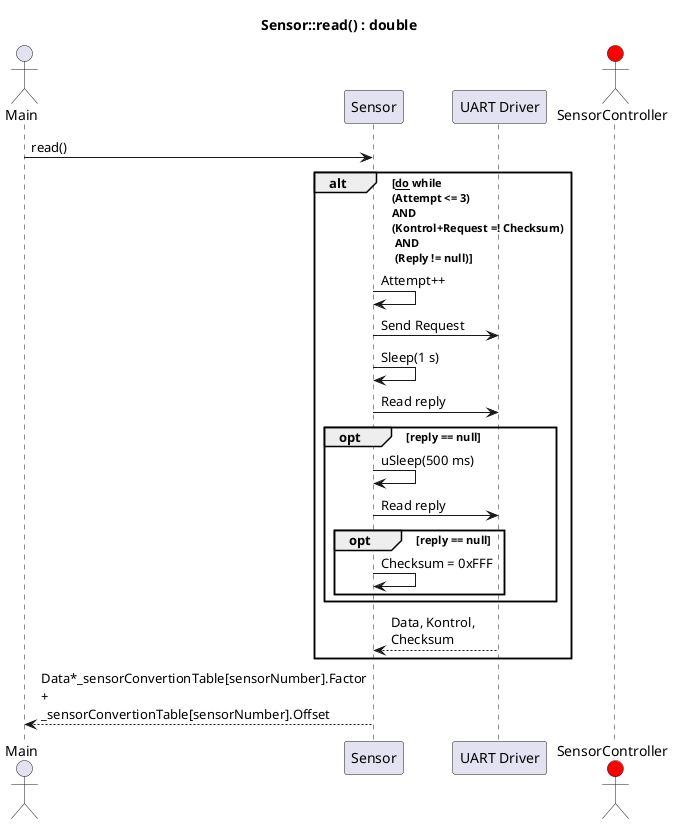 @startuml SD_SensorControllerRead

title Sensor::read() : double

skinparam MaxMessageSize 150

actor Main as Main
participant Sensor as SD
participant "UART Driver" as UART
actor SensorController as SC #red

Main -> SD : read()
alt <u>do</u> while \n(Attempt <= 3) \nAND \n(Kontrol+Request =! Checksum) \n AND \n (Reply != null)
SD -> SD : Attempt++
SD -> UART : Send Request
SD -> SD : Sleep(1 s)
SD -> UART : Read reply
opt reply == null
    SD -> SD : uSleep(500 ms)
    SD -> UART : Read reply
    opt reply == null
        SD -> SD : Checksum = 0xFFF
    end opt 
end opt
UART --> SD : Data, Kontrol, Checksum
end alt
SD --> Main : Data*_sensorConvertionTable[sensorNumber].Factor + _sensorConvertionTable[sensorNumber].Offset


@enduml